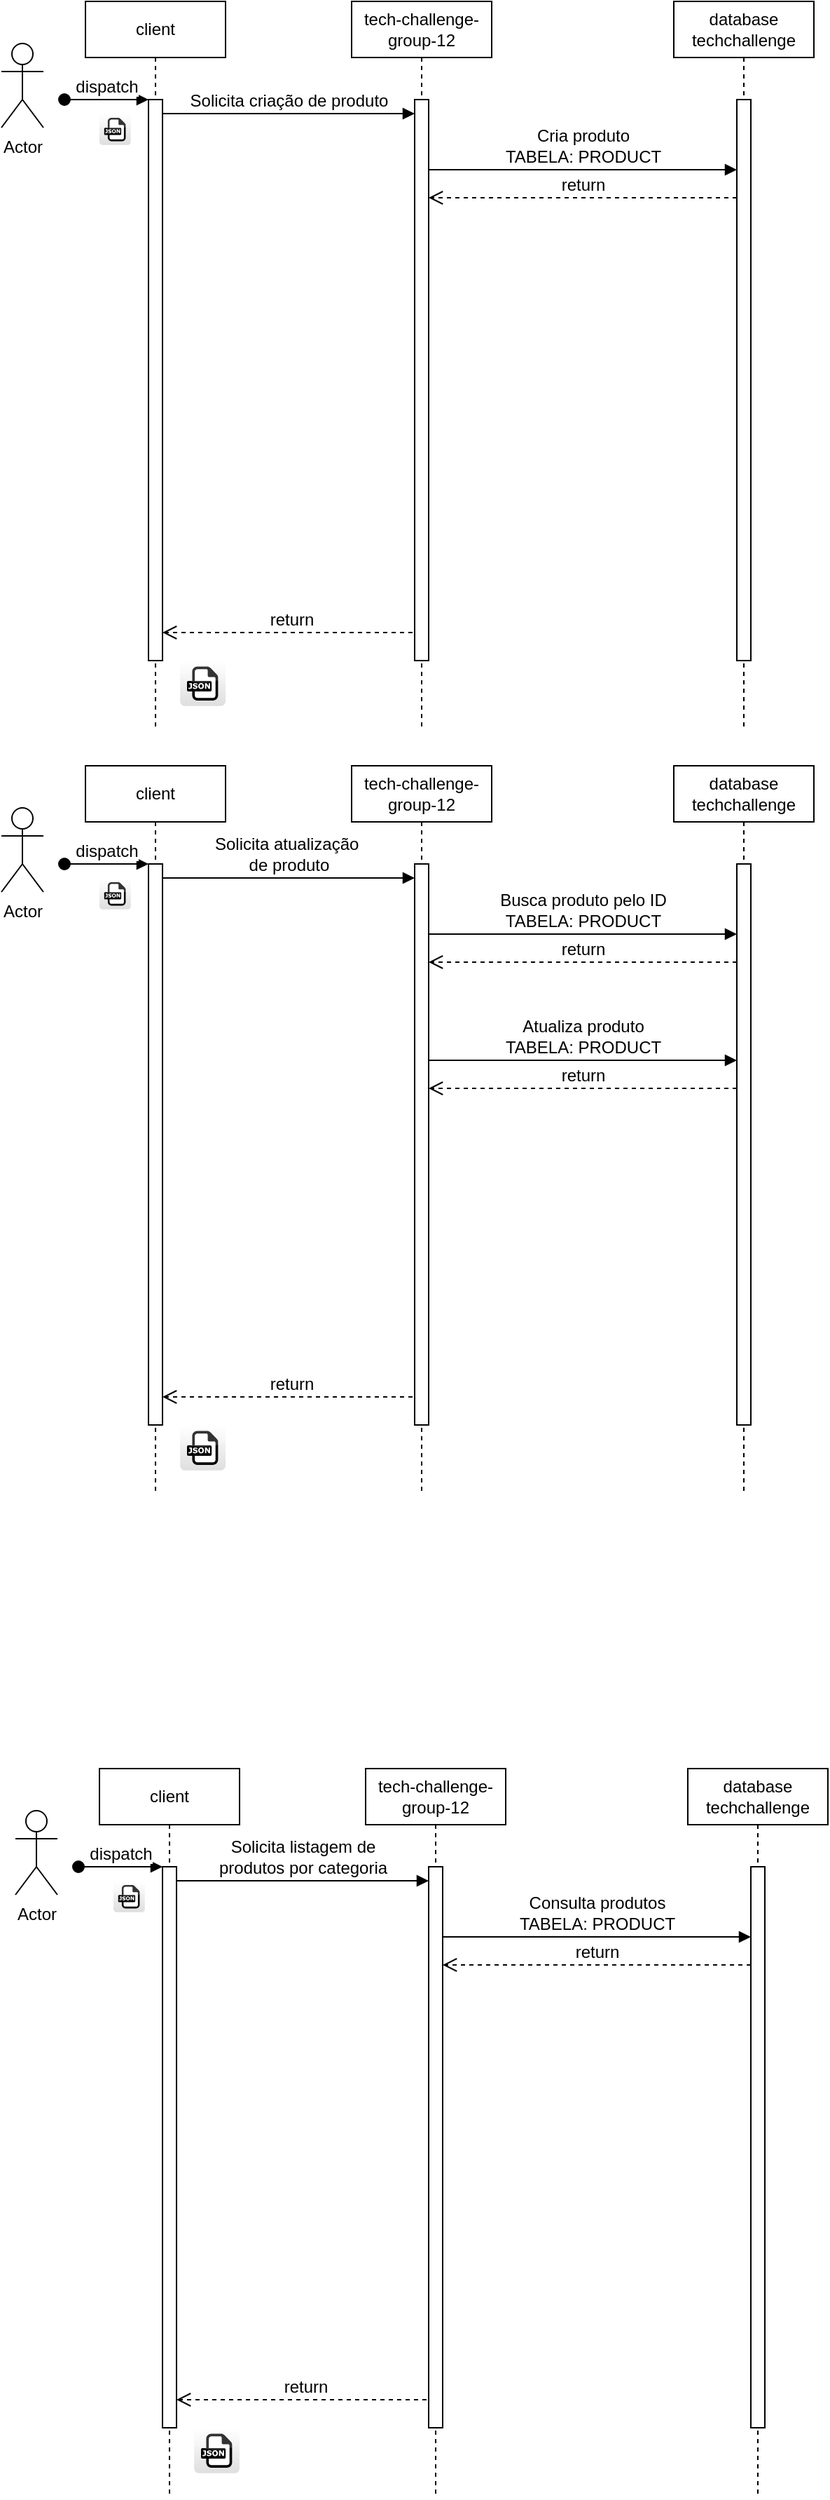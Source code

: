 <mxfile version="24.7.17">
  <diagram name="Página-1" id="FFA0KZrCy3uQKAYEhz5z">
    <mxGraphModel dx="4609" dy="1640" grid="1" gridSize="10" guides="1" tooltips="1" connect="1" arrows="1" fold="1" page="1" pageScale="1" pageWidth="827" pageHeight="1169" math="0" shadow="0">
      <root>
        <mxCell id="0" />
        <mxCell id="1" parent="0" />
        <mxCell id="hzgYZW4jz2pN5ugP-D7l-1" value="client" style="shape=umlLifeline;perimeter=lifelinePerimeter;whiteSpace=wrap;html=1;container=0;dropTarget=0;collapsible=0;recursiveResize=0;outlineConnect=0;portConstraint=eastwest;newEdgeStyle={&quot;edgeStyle&quot;:&quot;elbowEdgeStyle&quot;,&quot;elbow&quot;:&quot;vertical&quot;,&quot;curved&quot;:0,&quot;rounded&quot;:0};fontSize=12;" vertex="1" parent="1">
          <mxGeometry x="80" y="40" width="100" height="520" as="geometry" />
        </mxCell>
        <mxCell id="hzgYZW4jz2pN5ugP-D7l-2" value="" style="html=1;points=[];perimeter=orthogonalPerimeter;outlineConnect=0;targetShapes=umlLifeline;portConstraint=eastwest;newEdgeStyle={&quot;edgeStyle&quot;:&quot;elbowEdgeStyle&quot;,&quot;elbow&quot;:&quot;vertical&quot;,&quot;curved&quot;:0,&quot;rounded&quot;:0};fontSize=12;" vertex="1" parent="hzgYZW4jz2pN5ugP-D7l-1">
          <mxGeometry x="45" y="70" width="10" height="400" as="geometry" />
        </mxCell>
        <mxCell id="hzgYZW4jz2pN5ugP-D7l-3" value="dispatch" style="html=1;verticalAlign=bottom;startArrow=oval;endArrow=block;startSize=8;edgeStyle=elbowEdgeStyle;elbow=vertical;curved=0;rounded=0;fontSize=12;" edge="1" parent="hzgYZW4jz2pN5ugP-D7l-1" target="hzgYZW4jz2pN5ugP-D7l-2">
          <mxGeometry relative="1" as="geometry">
            <mxPoint x="-15" y="70" as="sourcePoint" />
          </mxGeometry>
        </mxCell>
        <mxCell id="hzgYZW4jz2pN5ugP-D7l-4" value="Solicita criação de produto" style="html=1;verticalAlign=bottom;endArrow=block;edgeStyle=elbowEdgeStyle;elbow=vertical;curved=0;rounded=0;fontSize=12;" edge="1" parent="1" source="hzgYZW4jz2pN5ugP-D7l-2" target="hzgYZW4jz2pN5ugP-D7l-7">
          <mxGeometry relative="1" as="geometry">
            <mxPoint x="235" y="130" as="sourcePoint" />
            <Array as="points">
              <mxPoint x="220" y="120" />
            </Array>
            <mxPoint x="305" y="120" as="targetPoint" />
          </mxGeometry>
        </mxCell>
        <mxCell id="hzgYZW4jz2pN5ugP-D7l-5" value="return" style="html=1;verticalAlign=bottom;endArrow=open;dashed=1;endSize=8;edgeStyle=elbowEdgeStyle;elbow=vertical;curved=0;rounded=0;fontSize=12;" edge="1" parent="1">
          <mxGeometry relative="1" as="geometry">
            <mxPoint x="135" y="490" as="targetPoint" />
            <Array as="points">
              <mxPoint x="230" y="490" />
            </Array>
            <mxPoint x="319.5" y="490" as="sourcePoint" />
          </mxGeometry>
        </mxCell>
        <mxCell id="hzgYZW4jz2pN5ugP-D7l-6" value="tech-challenge-group-12" style="shape=umlLifeline;perimeter=lifelinePerimeter;whiteSpace=wrap;html=1;container=0;dropTarget=0;collapsible=0;recursiveResize=0;outlineConnect=0;portConstraint=eastwest;newEdgeStyle={&quot;edgeStyle&quot;:&quot;elbowEdgeStyle&quot;,&quot;elbow&quot;:&quot;vertical&quot;,&quot;curved&quot;:0,&quot;rounded&quot;:0};fontSize=12;" vertex="1" parent="1">
          <mxGeometry x="270" y="40" width="100" height="520" as="geometry" />
        </mxCell>
        <mxCell id="hzgYZW4jz2pN5ugP-D7l-7" value="" style="html=1;points=[];perimeter=orthogonalPerimeter;outlineConnect=0;targetShapes=umlLifeline;portConstraint=eastwest;newEdgeStyle={&quot;edgeStyle&quot;:&quot;elbowEdgeStyle&quot;,&quot;elbow&quot;:&quot;vertical&quot;,&quot;curved&quot;:0,&quot;rounded&quot;:0};fontSize=12;" vertex="1" parent="hzgYZW4jz2pN5ugP-D7l-6">
          <mxGeometry x="45" y="70" width="10" height="400" as="geometry" />
        </mxCell>
        <mxCell id="hzgYZW4jz2pN5ugP-D7l-8" value="database&lt;br style=&quot;font-size: 12px;&quot;&gt;techchallenge" style="shape=umlLifeline;perimeter=lifelinePerimeter;whiteSpace=wrap;html=1;container=0;dropTarget=0;collapsible=0;recursiveResize=0;outlineConnect=0;portConstraint=eastwest;newEdgeStyle={&quot;edgeStyle&quot;:&quot;elbowEdgeStyle&quot;,&quot;elbow&quot;:&quot;vertical&quot;,&quot;curved&quot;:0,&quot;rounded&quot;:0};fontSize=12;" vertex="1" parent="1">
          <mxGeometry x="500" y="40" width="100" height="520" as="geometry" />
        </mxCell>
        <mxCell id="hzgYZW4jz2pN5ugP-D7l-9" value="" style="html=1;points=[];perimeter=orthogonalPerimeter;outlineConnect=0;targetShapes=umlLifeline;portConstraint=eastwest;newEdgeStyle={&quot;edgeStyle&quot;:&quot;elbowEdgeStyle&quot;,&quot;elbow&quot;:&quot;vertical&quot;,&quot;curved&quot;:0,&quot;rounded&quot;:0};fontSize=12;" vertex="1" parent="hzgYZW4jz2pN5ugP-D7l-8">
          <mxGeometry x="45" y="70" width="10" height="400" as="geometry" />
        </mxCell>
        <mxCell id="hzgYZW4jz2pN5ugP-D7l-10" value="Cria produto&lt;div style=&quot;font-size: 12px;&quot;&gt;TABELA:&amp;nbsp;PRODUCT&lt;/div&gt;" style="html=1;verticalAlign=bottom;endArrow=block;edgeStyle=elbowEdgeStyle;elbow=vertical;curved=0;rounded=0;fontSize=12;" edge="1" parent="1">
          <mxGeometry relative="1" as="geometry">
            <mxPoint x="325" y="160" as="sourcePoint" />
            <Array as="points">
              <mxPoint x="440" y="160" />
            </Array>
            <mxPoint x="545" y="160" as="targetPoint" />
          </mxGeometry>
        </mxCell>
        <mxCell id="hzgYZW4jz2pN5ugP-D7l-11" value="return" style="html=1;verticalAlign=bottom;endArrow=open;dashed=1;endSize=8;edgeStyle=elbowEdgeStyle;elbow=vertical;curved=0;rounded=0;fontSize=12;" edge="1" parent="1">
          <mxGeometry relative="1" as="geometry">
            <mxPoint x="325" y="180" as="targetPoint" />
            <Array as="points">
              <mxPoint x="420" y="180" />
            </Array>
            <mxPoint x="545" y="180" as="sourcePoint" />
          </mxGeometry>
        </mxCell>
        <mxCell id="hzgYZW4jz2pN5ugP-D7l-16" value="" style="dashed=0;outlineConnect=0;html=1;align=center;labelPosition=center;verticalLabelPosition=bottom;verticalAlign=top;shape=mxgraph.webicons.json;gradientColor=#DFDEDE;fontSize=12;" vertex="1" parent="1">
          <mxGeometry x="90" y="120" width="22.4" height="22.4" as="geometry" />
        </mxCell>
        <mxCell id="hzgYZW4jz2pN5ugP-D7l-17" value="" style="dashed=0;outlineConnect=0;html=1;align=center;labelPosition=center;verticalLabelPosition=bottom;verticalAlign=top;shape=mxgraph.webicons.json;gradientColor=#DFDEDE;fontSize=12;" vertex="1" parent="1">
          <mxGeometry x="147.6" y="510" width="32.4" height="32.4" as="geometry" />
        </mxCell>
        <mxCell id="hzgYZW4jz2pN5ugP-D7l-18" value="Actor" style="shape=umlActor;verticalLabelPosition=bottom;verticalAlign=top;html=1;outlineConnect=0;fontSize=12;" vertex="1" parent="1">
          <mxGeometry x="20" y="70" width="30" height="60" as="geometry" />
        </mxCell>
        <mxCell id="hzgYZW4jz2pN5ugP-D7l-19" value="client" style="shape=umlLifeline;perimeter=lifelinePerimeter;whiteSpace=wrap;html=1;container=0;dropTarget=0;collapsible=0;recursiveResize=0;outlineConnect=0;portConstraint=eastwest;newEdgeStyle={&quot;edgeStyle&quot;:&quot;elbowEdgeStyle&quot;,&quot;elbow&quot;:&quot;vertical&quot;,&quot;curved&quot;:0,&quot;rounded&quot;:0};fontSize=12;" vertex="1" parent="1">
          <mxGeometry x="80" y="585" width="100" height="520" as="geometry" />
        </mxCell>
        <mxCell id="hzgYZW4jz2pN5ugP-D7l-20" value="" style="html=1;points=[];perimeter=orthogonalPerimeter;outlineConnect=0;targetShapes=umlLifeline;portConstraint=eastwest;newEdgeStyle={&quot;edgeStyle&quot;:&quot;elbowEdgeStyle&quot;,&quot;elbow&quot;:&quot;vertical&quot;,&quot;curved&quot;:0,&quot;rounded&quot;:0};fontSize=12;" vertex="1" parent="hzgYZW4jz2pN5ugP-D7l-19">
          <mxGeometry x="45" y="70" width="10" height="400" as="geometry" />
        </mxCell>
        <mxCell id="hzgYZW4jz2pN5ugP-D7l-21" value="dispatch" style="html=1;verticalAlign=bottom;startArrow=oval;endArrow=block;startSize=8;edgeStyle=elbowEdgeStyle;elbow=vertical;curved=0;rounded=0;fontSize=12;" edge="1" parent="hzgYZW4jz2pN5ugP-D7l-19" target="hzgYZW4jz2pN5ugP-D7l-20">
          <mxGeometry relative="1" as="geometry">
            <mxPoint x="-15" y="70" as="sourcePoint" />
          </mxGeometry>
        </mxCell>
        <mxCell id="hzgYZW4jz2pN5ugP-D7l-22" value="Solicita atualização&amp;nbsp;&lt;div&gt;de produto&lt;/div&gt;" style="html=1;verticalAlign=bottom;endArrow=block;edgeStyle=elbowEdgeStyle;elbow=vertical;curved=0;rounded=0;fontSize=12;" edge="1" parent="1" source="hzgYZW4jz2pN5ugP-D7l-20" target="hzgYZW4jz2pN5ugP-D7l-25">
          <mxGeometry relative="1" as="geometry">
            <mxPoint x="235" y="675" as="sourcePoint" />
            <Array as="points">
              <mxPoint x="220" y="665" />
            </Array>
            <mxPoint x="305" y="665" as="targetPoint" />
          </mxGeometry>
        </mxCell>
        <mxCell id="hzgYZW4jz2pN5ugP-D7l-23" value="return" style="html=1;verticalAlign=bottom;endArrow=open;dashed=1;endSize=8;edgeStyle=elbowEdgeStyle;elbow=vertical;curved=0;rounded=0;fontSize=12;" edge="1" parent="1">
          <mxGeometry relative="1" as="geometry">
            <mxPoint x="135" y="1035" as="targetPoint" />
            <Array as="points">
              <mxPoint x="230" y="1035" />
            </Array>
            <mxPoint x="319.5" y="1035" as="sourcePoint" />
          </mxGeometry>
        </mxCell>
        <mxCell id="hzgYZW4jz2pN5ugP-D7l-24" value="tech-challenge-group-12" style="shape=umlLifeline;perimeter=lifelinePerimeter;whiteSpace=wrap;html=1;container=0;dropTarget=0;collapsible=0;recursiveResize=0;outlineConnect=0;portConstraint=eastwest;newEdgeStyle={&quot;edgeStyle&quot;:&quot;elbowEdgeStyle&quot;,&quot;elbow&quot;:&quot;vertical&quot;,&quot;curved&quot;:0,&quot;rounded&quot;:0};fontSize=12;" vertex="1" parent="1">
          <mxGeometry x="270" y="585" width="100" height="520" as="geometry" />
        </mxCell>
        <mxCell id="hzgYZW4jz2pN5ugP-D7l-25" value="" style="html=1;points=[];perimeter=orthogonalPerimeter;outlineConnect=0;targetShapes=umlLifeline;portConstraint=eastwest;newEdgeStyle={&quot;edgeStyle&quot;:&quot;elbowEdgeStyle&quot;,&quot;elbow&quot;:&quot;vertical&quot;,&quot;curved&quot;:0,&quot;rounded&quot;:0};fontSize=12;" vertex="1" parent="hzgYZW4jz2pN5ugP-D7l-24">
          <mxGeometry x="45" y="70" width="10" height="400" as="geometry" />
        </mxCell>
        <mxCell id="hzgYZW4jz2pN5ugP-D7l-26" value="database&lt;br style=&quot;font-size: 12px;&quot;&gt;techchallenge" style="shape=umlLifeline;perimeter=lifelinePerimeter;whiteSpace=wrap;html=1;container=0;dropTarget=0;collapsible=0;recursiveResize=0;outlineConnect=0;portConstraint=eastwest;newEdgeStyle={&quot;edgeStyle&quot;:&quot;elbowEdgeStyle&quot;,&quot;elbow&quot;:&quot;vertical&quot;,&quot;curved&quot;:0,&quot;rounded&quot;:0};fontSize=12;" vertex="1" parent="1">
          <mxGeometry x="500" y="585" width="100" height="520" as="geometry" />
        </mxCell>
        <mxCell id="hzgYZW4jz2pN5ugP-D7l-27" value="" style="html=1;points=[];perimeter=orthogonalPerimeter;outlineConnect=0;targetShapes=umlLifeline;portConstraint=eastwest;newEdgeStyle={&quot;edgeStyle&quot;:&quot;elbowEdgeStyle&quot;,&quot;elbow&quot;:&quot;vertical&quot;,&quot;curved&quot;:0,&quot;rounded&quot;:0};fontSize=12;" vertex="1" parent="hzgYZW4jz2pN5ugP-D7l-26">
          <mxGeometry x="45" y="70" width="10" height="400" as="geometry" />
        </mxCell>
        <mxCell id="hzgYZW4jz2pN5ugP-D7l-28" value="Busca produto pelo ID&lt;div style=&quot;font-size: 12px;&quot;&gt;TABELA:&amp;nbsp;PRODUCT&lt;/div&gt;" style="html=1;verticalAlign=bottom;endArrow=block;edgeStyle=elbowEdgeStyle;elbow=vertical;curved=0;rounded=0;fontSize=12;" edge="1" parent="1">
          <mxGeometry relative="1" as="geometry">
            <mxPoint x="325" y="705" as="sourcePoint" />
            <Array as="points">
              <mxPoint x="440" y="705" />
            </Array>
            <mxPoint x="545" y="705" as="targetPoint" />
          </mxGeometry>
        </mxCell>
        <mxCell id="hzgYZW4jz2pN5ugP-D7l-29" value="return" style="html=1;verticalAlign=bottom;endArrow=open;dashed=1;endSize=8;edgeStyle=elbowEdgeStyle;elbow=vertical;curved=0;rounded=0;fontSize=12;" edge="1" parent="1">
          <mxGeometry relative="1" as="geometry">
            <mxPoint x="325" y="725" as="targetPoint" />
            <Array as="points">
              <mxPoint x="420" y="725" />
            </Array>
            <mxPoint x="545" y="725" as="sourcePoint" />
          </mxGeometry>
        </mxCell>
        <mxCell id="hzgYZW4jz2pN5ugP-D7l-30" value="" style="dashed=0;outlineConnect=0;html=1;align=center;labelPosition=center;verticalLabelPosition=bottom;verticalAlign=top;shape=mxgraph.webicons.json;gradientColor=#DFDEDE;fontSize=12;" vertex="1" parent="1">
          <mxGeometry x="90" y="665" width="22.4" height="22.4" as="geometry" />
        </mxCell>
        <mxCell id="hzgYZW4jz2pN5ugP-D7l-31" value="" style="dashed=0;outlineConnect=0;html=1;align=center;labelPosition=center;verticalLabelPosition=bottom;verticalAlign=top;shape=mxgraph.webicons.json;gradientColor=#DFDEDE;fontSize=12;" vertex="1" parent="1">
          <mxGeometry x="147.6" y="1055" width="32.4" height="32.4" as="geometry" />
        </mxCell>
        <mxCell id="hzgYZW4jz2pN5ugP-D7l-32" value="Actor" style="shape=umlActor;verticalLabelPosition=bottom;verticalAlign=top;html=1;outlineConnect=0;fontSize=12;" vertex="1" parent="1">
          <mxGeometry x="20" y="615" width="30" height="60" as="geometry" />
        </mxCell>
        <mxCell id="hzgYZW4jz2pN5ugP-D7l-33" value="client" style="shape=umlLifeline;perimeter=lifelinePerimeter;whiteSpace=wrap;html=1;container=0;dropTarget=0;collapsible=0;recursiveResize=0;outlineConnect=0;portConstraint=eastwest;newEdgeStyle={&quot;edgeStyle&quot;:&quot;elbowEdgeStyle&quot;,&quot;elbow&quot;:&quot;vertical&quot;,&quot;curved&quot;:0,&quot;rounded&quot;:0};fontSize=12;" vertex="1" parent="1">
          <mxGeometry x="90" y="1300" width="100" height="520" as="geometry" />
        </mxCell>
        <mxCell id="hzgYZW4jz2pN5ugP-D7l-34" value="" style="html=1;points=[];perimeter=orthogonalPerimeter;outlineConnect=0;targetShapes=umlLifeline;portConstraint=eastwest;newEdgeStyle={&quot;edgeStyle&quot;:&quot;elbowEdgeStyle&quot;,&quot;elbow&quot;:&quot;vertical&quot;,&quot;curved&quot;:0,&quot;rounded&quot;:0};fontSize=12;" vertex="1" parent="hzgYZW4jz2pN5ugP-D7l-33">
          <mxGeometry x="45" y="70" width="10" height="400" as="geometry" />
        </mxCell>
        <mxCell id="hzgYZW4jz2pN5ugP-D7l-35" value="dispatch" style="html=1;verticalAlign=bottom;startArrow=oval;endArrow=block;startSize=8;edgeStyle=elbowEdgeStyle;elbow=vertical;curved=0;rounded=0;fontSize=12;" edge="1" parent="hzgYZW4jz2pN5ugP-D7l-33" target="hzgYZW4jz2pN5ugP-D7l-34">
          <mxGeometry relative="1" as="geometry">
            <mxPoint x="-15" y="70" as="sourcePoint" />
          </mxGeometry>
        </mxCell>
        <mxCell id="hzgYZW4jz2pN5ugP-D7l-36" value="Solicita listagem de &lt;br&gt;produtos por categoria" style="html=1;verticalAlign=bottom;endArrow=block;edgeStyle=elbowEdgeStyle;elbow=vertical;curved=0;rounded=0;fontSize=12;" edge="1" parent="1" source="hzgYZW4jz2pN5ugP-D7l-34" target="hzgYZW4jz2pN5ugP-D7l-39">
          <mxGeometry relative="1" as="geometry">
            <mxPoint x="245" y="1390" as="sourcePoint" />
            <Array as="points">
              <mxPoint x="230" y="1380" />
            </Array>
            <mxPoint x="315" y="1380" as="targetPoint" />
          </mxGeometry>
        </mxCell>
        <mxCell id="hzgYZW4jz2pN5ugP-D7l-37" value="return" style="html=1;verticalAlign=bottom;endArrow=open;dashed=1;endSize=8;edgeStyle=elbowEdgeStyle;elbow=vertical;curved=0;rounded=0;fontSize=12;" edge="1" parent="1">
          <mxGeometry relative="1" as="geometry">
            <mxPoint x="145" y="1750" as="targetPoint" />
            <Array as="points">
              <mxPoint x="240" y="1750" />
            </Array>
            <mxPoint x="329.5" y="1750" as="sourcePoint" />
          </mxGeometry>
        </mxCell>
        <mxCell id="hzgYZW4jz2pN5ugP-D7l-38" value="tech-challenge-group-12" style="shape=umlLifeline;perimeter=lifelinePerimeter;whiteSpace=wrap;html=1;container=0;dropTarget=0;collapsible=0;recursiveResize=0;outlineConnect=0;portConstraint=eastwest;newEdgeStyle={&quot;edgeStyle&quot;:&quot;elbowEdgeStyle&quot;,&quot;elbow&quot;:&quot;vertical&quot;,&quot;curved&quot;:0,&quot;rounded&quot;:0};fontSize=12;" vertex="1" parent="1">
          <mxGeometry x="280" y="1300" width="100" height="520" as="geometry" />
        </mxCell>
        <mxCell id="hzgYZW4jz2pN5ugP-D7l-39" value="" style="html=1;points=[];perimeter=orthogonalPerimeter;outlineConnect=0;targetShapes=umlLifeline;portConstraint=eastwest;newEdgeStyle={&quot;edgeStyle&quot;:&quot;elbowEdgeStyle&quot;,&quot;elbow&quot;:&quot;vertical&quot;,&quot;curved&quot;:0,&quot;rounded&quot;:0};fontSize=12;" vertex="1" parent="hzgYZW4jz2pN5ugP-D7l-38">
          <mxGeometry x="45" y="70" width="10" height="400" as="geometry" />
        </mxCell>
        <mxCell id="hzgYZW4jz2pN5ugP-D7l-40" value="database&lt;br style=&quot;font-size: 12px;&quot;&gt;techchallenge" style="shape=umlLifeline;perimeter=lifelinePerimeter;whiteSpace=wrap;html=1;container=0;dropTarget=0;collapsible=0;recursiveResize=0;outlineConnect=0;portConstraint=eastwest;newEdgeStyle={&quot;edgeStyle&quot;:&quot;elbowEdgeStyle&quot;,&quot;elbow&quot;:&quot;vertical&quot;,&quot;curved&quot;:0,&quot;rounded&quot;:0};fontSize=12;" vertex="1" parent="1">
          <mxGeometry x="510" y="1300" width="100" height="520" as="geometry" />
        </mxCell>
        <mxCell id="hzgYZW4jz2pN5ugP-D7l-41" value="" style="html=1;points=[];perimeter=orthogonalPerimeter;outlineConnect=0;targetShapes=umlLifeline;portConstraint=eastwest;newEdgeStyle={&quot;edgeStyle&quot;:&quot;elbowEdgeStyle&quot;,&quot;elbow&quot;:&quot;vertical&quot;,&quot;curved&quot;:0,&quot;rounded&quot;:0};fontSize=12;" vertex="1" parent="hzgYZW4jz2pN5ugP-D7l-40">
          <mxGeometry x="45" y="70" width="10" height="400" as="geometry" />
        </mxCell>
        <mxCell id="hzgYZW4jz2pN5ugP-D7l-42" value="Consulta produtos&lt;div style=&quot;font-size: 12px;&quot;&gt;TABELA:&amp;nbsp;PRODUCT&lt;/div&gt;" style="html=1;verticalAlign=bottom;endArrow=block;edgeStyle=elbowEdgeStyle;elbow=vertical;curved=0;rounded=0;fontSize=12;" edge="1" parent="1">
          <mxGeometry relative="1" as="geometry">
            <mxPoint x="335" y="1420" as="sourcePoint" />
            <Array as="points">
              <mxPoint x="450" y="1420" />
            </Array>
            <mxPoint x="555" y="1420" as="targetPoint" />
          </mxGeometry>
        </mxCell>
        <mxCell id="hzgYZW4jz2pN5ugP-D7l-43" value="return" style="html=1;verticalAlign=bottom;endArrow=open;dashed=1;endSize=8;edgeStyle=elbowEdgeStyle;elbow=vertical;curved=0;rounded=0;fontSize=12;" edge="1" parent="1">
          <mxGeometry relative="1" as="geometry">
            <mxPoint x="335" y="1440" as="targetPoint" />
            <Array as="points">
              <mxPoint x="430" y="1440" />
            </Array>
            <mxPoint x="555" y="1440" as="sourcePoint" />
          </mxGeometry>
        </mxCell>
        <mxCell id="hzgYZW4jz2pN5ugP-D7l-44" value="" style="dashed=0;outlineConnect=0;html=1;align=center;labelPosition=center;verticalLabelPosition=bottom;verticalAlign=top;shape=mxgraph.webicons.json;gradientColor=#DFDEDE;fontSize=12;" vertex="1" parent="1">
          <mxGeometry x="100" y="1380" width="22.4" height="22.4" as="geometry" />
        </mxCell>
        <mxCell id="hzgYZW4jz2pN5ugP-D7l-45" value="" style="dashed=0;outlineConnect=0;html=1;align=center;labelPosition=center;verticalLabelPosition=bottom;verticalAlign=top;shape=mxgraph.webicons.json;gradientColor=#DFDEDE;fontSize=12;" vertex="1" parent="1">
          <mxGeometry x="157.6" y="1770" width="32.4" height="32.4" as="geometry" />
        </mxCell>
        <mxCell id="hzgYZW4jz2pN5ugP-D7l-46" value="Actor" style="shape=umlActor;verticalLabelPosition=bottom;verticalAlign=top;html=1;outlineConnect=0;fontSize=12;" vertex="1" parent="1">
          <mxGeometry x="30" y="1330" width="30" height="60" as="geometry" />
        </mxCell>
        <mxCell id="hzgYZW4jz2pN5ugP-D7l-47" value="Atualiza produto&lt;div style=&quot;font-size: 12px;&quot;&gt;TABELA:&amp;nbsp;PRODUCT&lt;/div&gt;" style="html=1;verticalAlign=bottom;endArrow=block;edgeStyle=elbowEdgeStyle;elbow=vertical;curved=0;rounded=0;fontSize=12;" edge="1" parent="1" source="hzgYZW4jz2pN5ugP-D7l-25" target="hzgYZW4jz2pN5ugP-D7l-27">
          <mxGeometry relative="1" as="geometry">
            <mxPoint x="330" y="795" as="sourcePoint" />
            <Array as="points">
              <mxPoint x="445" y="795" />
            </Array>
            <mxPoint x="550" y="795" as="targetPoint" />
          </mxGeometry>
        </mxCell>
        <mxCell id="hzgYZW4jz2pN5ugP-D7l-48" value="return" style="html=1;verticalAlign=bottom;endArrow=open;dashed=1;endSize=8;edgeStyle=elbowEdgeStyle;elbow=vertical;curved=0;rounded=0;fontSize=12;" edge="1" parent="1" source="hzgYZW4jz2pN5ugP-D7l-27" target="hzgYZW4jz2pN5ugP-D7l-25">
          <mxGeometry relative="1" as="geometry">
            <mxPoint x="330" y="815" as="targetPoint" />
            <Array as="points">
              <mxPoint x="425" y="815" />
            </Array>
            <mxPoint x="550" y="815" as="sourcePoint" />
          </mxGeometry>
        </mxCell>
      </root>
    </mxGraphModel>
  </diagram>
</mxfile>
